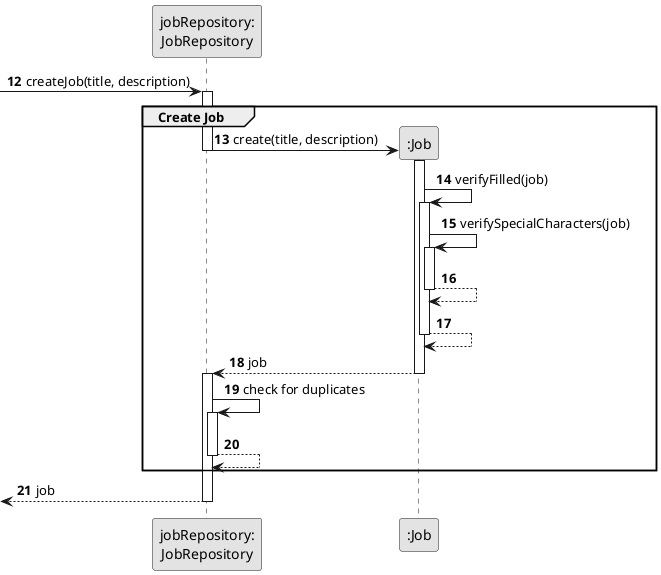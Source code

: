 @startuml
skinparam monochrome true
skinparam packageStyle rectangle
skinparam shadowing false

autonumber 12

'hide footbox
participant "jobRepository:\nJobRepository" as JobRepository
participant ":Job" as Job
-> JobRepository : createJob(title, description)
activate JobRepository

group Create Job

    JobRepository -> Job** : create(title, description)
    deactivate JobRepository
        activate Job

    Job -> Job : verifyFilled(job)
        activate Job
        Job -> Job : verifySpecialCharacters(job)
        activate Job
        Job --> Job
        deactivate Job
    Job --> Job
    deactivate Job
    Job --> JobRepository : job
    deactivate Job
    activate JobRepository
    JobRepository -> JobRepository : check for duplicates
    activate JobRepository
    JobRepository --> JobRepository
deactivate JobRepository
    deactivate Job
end
<-- JobRepository : job
deactivate JobRepository
deactivate JobRepository

@enduml

